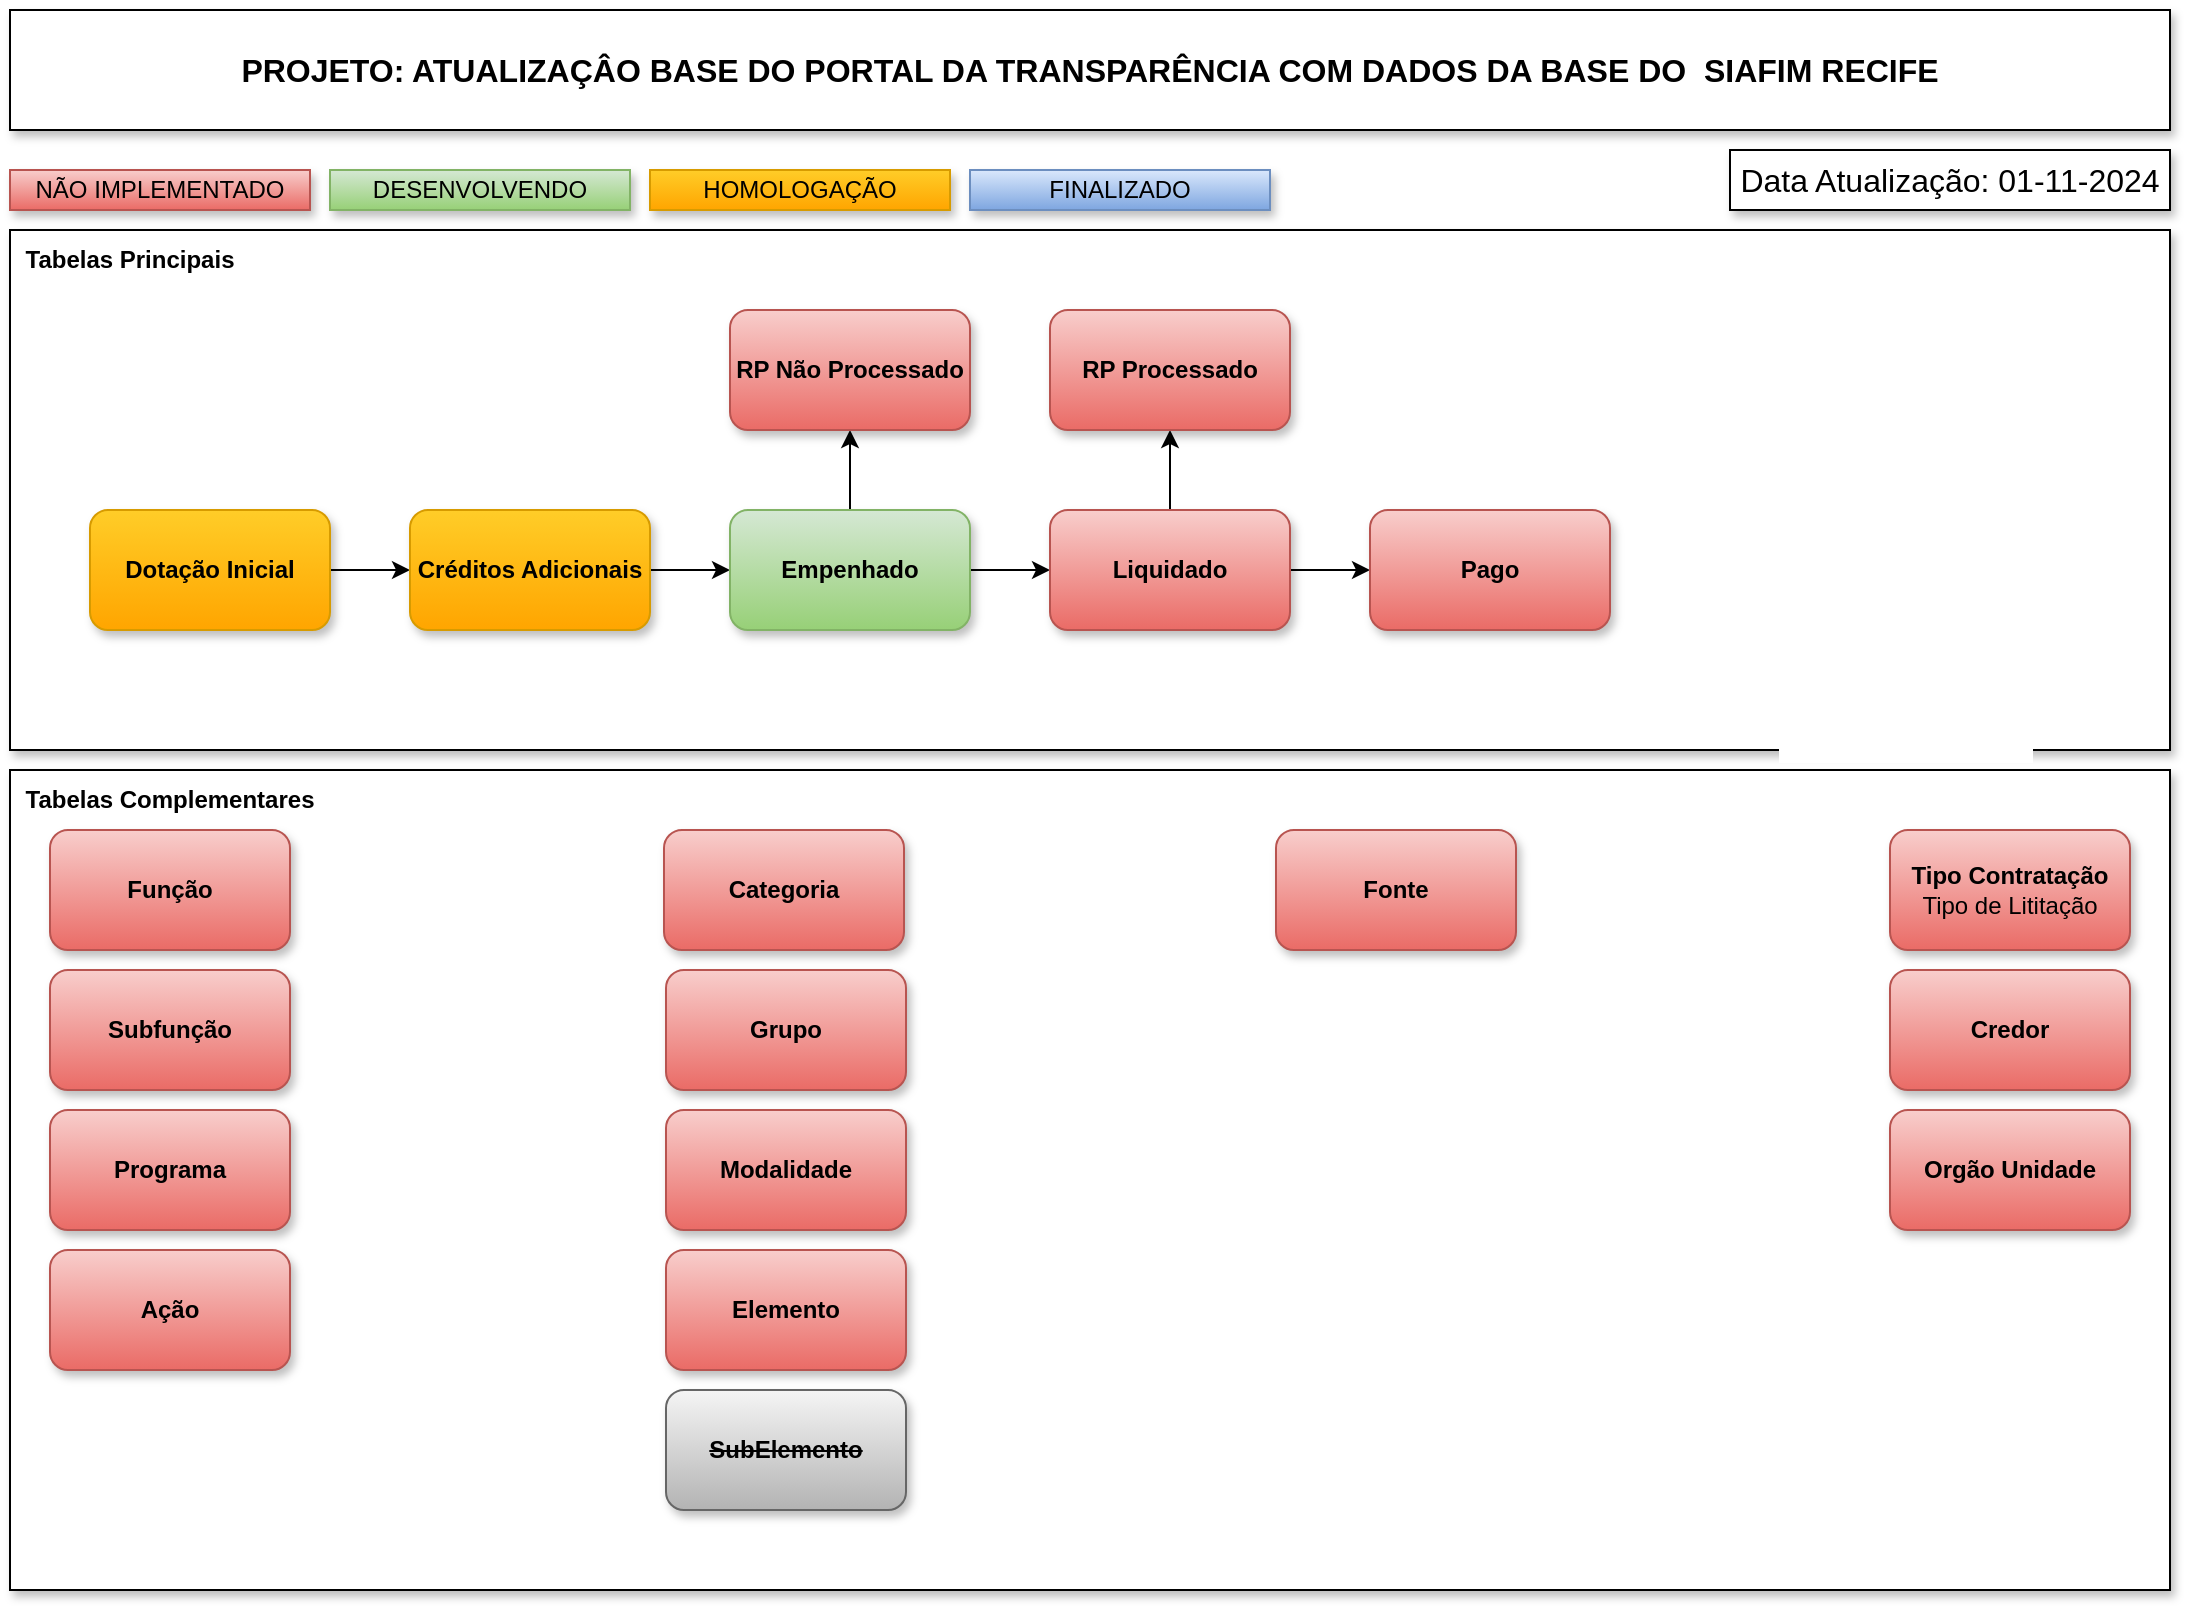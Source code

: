 <mxfile>
    <diagram id="Q42hH5BBxAh-hWKbNnfA" name="Page-1">
        <mxGraphModel dx="840" dy="693" grid="1" gridSize="10" guides="1" tooltips="1" connect="1" arrows="1" fold="1" page="1" pageScale="1" pageWidth="1169" pageHeight="827" math="0" shadow="0">
            <root>
                <mxCell id="0"/>
                <mxCell id="1" parent="0"/>
                <mxCell id="38" value="" style="group" vertex="1" connectable="0" parent="1">
                    <mxGeometry x="40" y="390" width="1080" height="410" as="geometry"/>
                </mxCell>
                <mxCell id="23" value="" style="rounded=0;whiteSpace=wrap;html=1;shadow=1;" vertex="1" parent="38">
                    <mxGeometry width="1080" height="410" as="geometry"/>
                </mxCell>
                <mxCell id="24" value="&lt;b&gt;Tabelas Complementares&lt;/b&gt;" style="text;html=1;strokeColor=none;fillColor=none;align=center;verticalAlign=middle;whiteSpace=wrap;rounded=0;shadow=1;" vertex="1" parent="38">
                    <mxGeometry width="160" height="30" as="geometry"/>
                </mxCell>
                <mxCell id="26" value="&lt;b&gt;Orgão Unidade&lt;/b&gt;" style="rounded=1;whiteSpace=wrap;html=1;shadow=1;fillColor=#f8cecc;gradientColor=#ea6b66;strokeColor=#b85450;" vertex="1" parent="38">
                    <mxGeometry x="940" y="170" width="120" height="60" as="geometry"/>
                </mxCell>
                <mxCell id="36" value="&lt;b&gt;Tipo Contratação&lt;/b&gt;&lt;br&gt;Tipo de Lititação" style="rounded=1;whiteSpace=wrap;html=1;shadow=1;fillColor=#f8cecc;gradientColor=#ea6b66;strokeColor=#b85450;" vertex="1" parent="38">
                    <mxGeometry x="940" y="30" width="120" height="60" as="geometry"/>
                </mxCell>
                <mxCell id="37" value="&lt;b&gt;Credor&lt;/b&gt;" style="rounded=1;whiteSpace=wrap;html=1;shadow=1;fillColor=#f8cecc;gradientColor=#ea6b66;strokeColor=#b85450;" vertex="1" parent="38">
                    <mxGeometry x="940" y="100" width="120" height="60" as="geometry"/>
                </mxCell>
                <mxCell id="25" value="&lt;b&gt;Grupo&lt;/b&gt;" style="rounded=1;whiteSpace=wrap;html=1;shadow=1;fillColor=#f8cecc;gradientColor=#ea6b66;strokeColor=#b85450;" vertex="1" parent="38">
                    <mxGeometry x="328" y="100" width="120" height="60" as="geometry"/>
                </mxCell>
                <mxCell id="32" value="&lt;b&gt;Modalidade&lt;/b&gt;" style="rounded=1;whiteSpace=wrap;html=1;shadow=1;fillColor=#f8cecc;gradientColor=#ea6b66;strokeColor=#b85450;" vertex="1" parent="38">
                    <mxGeometry x="328" y="170" width="120" height="60" as="geometry"/>
                </mxCell>
                <mxCell id="33" value="&lt;b&gt;Elemento&lt;/b&gt;" style="rounded=1;whiteSpace=wrap;html=1;shadow=1;fillColor=#f8cecc;gradientColor=#ea6b66;strokeColor=#b85450;" vertex="1" parent="38">
                    <mxGeometry x="328" y="240" width="120" height="60" as="geometry"/>
                </mxCell>
                <mxCell id="34" value="&lt;b&gt;&lt;strike&gt;SubElemento&lt;/strike&gt;&lt;/b&gt;" style="rounded=1;whiteSpace=wrap;html=1;shadow=1;fillColor=#f5f5f5;gradientColor=#b3b3b3;strokeColor=#666666;" vertex="1" parent="38">
                    <mxGeometry x="328" y="310" width="120" height="60" as="geometry"/>
                </mxCell>
                <mxCell id="21" value="" style="rounded=0;whiteSpace=wrap;html=1;shadow=1;" vertex="1" parent="1">
                    <mxGeometry x="40" y="120" width="1080" height="260" as="geometry"/>
                </mxCell>
                <mxCell id="13" style="edgeStyle=none;html=1;exitX=1;exitY=0.5;exitDx=0;exitDy=0;entryX=0;entryY=0.5;entryDx=0;entryDy=0;" edge="1" parent="1" source="2" target="3">
                    <mxGeometry relative="1" as="geometry"/>
                </mxCell>
                <mxCell id="2" value="&lt;b&gt;Dotação Inicial&lt;/b&gt;" style="rounded=1;whiteSpace=wrap;html=1;shadow=1;fillColor=#ffcd28;gradientColor=#ffa500;strokeColor=#d79b00;" vertex="1" parent="1">
                    <mxGeometry x="80" y="260" width="120" height="60" as="geometry"/>
                </mxCell>
                <mxCell id="14" style="edgeStyle=none;html=1;exitX=1;exitY=0.5;exitDx=0;exitDy=0;entryX=0;entryY=0.5;entryDx=0;entryDy=0;" edge="1" parent="1" source="3" target="8">
                    <mxGeometry relative="1" as="geometry"/>
                </mxCell>
                <mxCell id="3" value="&lt;b&gt;Créditos Adicionais&lt;/b&gt;" style="rounded=1;whiteSpace=wrap;html=1;shadow=1;fillColor=#ffcd28;gradientColor=#ffa500;strokeColor=#d79b00;" vertex="1" parent="1">
                    <mxGeometry x="240" y="260" width="120" height="60" as="geometry"/>
                </mxCell>
                <mxCell id="4" value="NÃO IMPLEMENTADO" style="rounded=0;whiteSpace=wrap;html=1;shadow=1;fillColor=#f8cecc;gradientColor=#ea6b66;strokeColor=#b85450;" vertex="1" parent="1">
                    <mxGeometry x="40" y="90" width="150" height="20" as="geometry"/>
                </mxCell>
                <mxCell id="5" value="DESENVOLVENDO" style="rounded=0;whiteSpace=wrap;html=1;shadow=1;fillColor=#d5e8d4;gradientColor=#97d077;strokeColor=#82b366;" vertex="1" parent="1">
                    <mxGeometry x="200" y="90" width="150" height="20" as="geometry"/>
                </mxCell>
                <mxCell id="6" value="HOMOLOGAÇÃO" style="rounded=0;whiteSpace=wrap;html=1;shadow=1;fillColor=#ffcd28;gradientColor=#ffa500;strokeColor=#d79b00;" vertex="1" parent="1">
                    <mxGeometry x="360" y="90" width="150" height="20" as="geometry"/>
                </mxCell>
                <mxCell id="7" value="FINALIZADO" style="rounded=0;whiteSpace=wrap;html=1;shadow=1;fillColor=#dae8fc;gradientColor=#7ea6e0;strokeColor=#6c8ebf;" vertex="1" parent="1">
                    <mxGeometry x="520" y="90" width="150" height="20" as="geometry"/>
                </mxCell>
                <mxCell id="15" style="edgeStyle=none;html=1;exitX=1;exitY=0.5;exitDx=0;exitDy=0;entryX=0;entryY=0.5;entryDx=0;entryDy=0;" edge="1" parent="1" source="8" target="9">
                    <mxGeometry relative="1" as="geometry"/>
                </mxCell>
                <mxCell id="19" style="edgeStyle=none;html=1;exitX=0.5;exitY=0;exitDx=0;exitDy=0;entryX=0.5;entryY=1;entryDx=0;entryDy=0;" edge="1" parent="1" source="8" target="11">
                    <mxGeometry relative="1" as="geometry"/>
                </mxCell>
                <mxCell id="8" value="&lt;b&gt;Empenhado&lt;/b&gt;" style="rounded=1;whiteSpace=wrap;html=1;shadow=1;fillColor=#d5e8d4;gradientColor=#97d077;strokeColor=#82b366;" vertex="1" parent="1">
                    <mxGeometry x="400" y="260" width="120" height="60" as="geometry"/>
                </mxCell>
                <mxCell id="16" style="edgeStyle=none;html=1;exitX=1;exitY=0.5;exitDx=0;exitDy=0;entryX=0;entryY=0.5;entryDx=0;entryDy=0;" edge="1" parent="1" source="9" target="10">
                    <mxGeometry relative="1" as="geometry"/>
                </mxCell>
                <mxCell id="20" style="edgeStyle=none;html=1;exitX=0.5;exitY=0;exitDx=0;exitDy=0;entryX=0.5;entryY=1;entryDx=0;entryDy=0;" edge="1" parent="1" source="9" target="12">
                    <mxGeometry relative="1" as="geometry"/>
                </mxCell>
                <mxCell id="9" value="&lt;b&gt;Liquidado&lt;/b&gt;" style="rounded=1;whiteSpace=wrap;html=1;shadow=1;fillColor=#f8cecc;gradientColor=#ea6b66;strokeColor=#b85450;" vertex="1" parent="1">
                    <mxGeometry x="560" y="260" width="120" height="60" as="geometry"/>
                </mxCell>
                <mxCell id="10" value="&lt;b&gt;Pago&lt;/b&gt;" style="rounded=1;whiteSpace=wrap;html=1;shadow=1;fillColor=#f8cecc;gradientColor=#ea6b66;strokeColor=#b85450;" vertex="1" parent="1">
                    <mxGeometry x="720" y="260" width="120" height="60" as="geometry"/>
                </mxCell>
                <mxCell id="11" value="&lt;b&gt;RP Não Processado&lt;/b&gt;" style="rounded=1;whiteSpace=wrap;html=1;shadow=1;fillColor=#f8cecc;gradientColor=#ea6b66;strokeColor=#b85450;" vertex="1" parent="1">
                    <mxGeometry x="400" y="160" width="120" height="60" as="geometry"/>
                </mxCell>
                <mxCell id="12" value="&lt;b&gt;RP Processado&lt;/b&gt;" style="rounded=1;whiteSpace=wrap;html=1;shadow=1;fillColor=#f8cecc;gradientColor=#ea6b66;strokeColor=#b85450;" vertex="1" parent="1">
                    <mxGeometry x="560" y="160" width="120" height="60" as="geometry"/>
                </mxCell>
                <mxCell id="22" value="&lt;b&gt;Tabelas Principais&lt;/b&gt;" style="text;html=1;strokeColor=none;fillColor=none;align=center;verticalAlign=middle;whiteSpace=wrap;rounded=0;shadow=1;" vertex="1" parent="1">
                    <mxGeometry x="40" y="120" width="120" height="30" as="geometry"/>
                </mxCell>
                <mxCell id="27" value="&lt;b&gt;Função&lt;/b&gt;" style="rounded=1;whiteSpace=wrap;html=1;shadow=1;fillColor=#f8cecc;gradientColor=#ea6b66;strokeColor=#b85450;" vertex="1" parent="1">
                    <mxGeometry x="60" y="420" width="120" height="60" as="geometry"/>
                </mxCell>
                <mxCell id="28" value="&lt;b&gt;Subfunção&lt;/b&gt;" style="rounded=1;whiteSpace=wrap;html=1;shadow=1;fillColor=#f8cecc;gradientColor=#ea6b66;strokeColor=#b85450;" vertex="1" parent="1">
                    <mxGeometry x="60" y="490" width="120" height="60" as="geometry"/>
                </mxCell>
                <mxCell id="29" value="&lt;b&gt;Programa&lt;/b&gt;" style="rounded=1;whiteSpace=wrap;html=1;shadow=1;fillColor=#f8cecc;gradientColor=#ea6b66;strokeColor=#b85450;" vertex="1" parent="1">
                    <mxGeometry x="60" y="560" width="120" height="60" as="geometry"/>
                </mxCell>
                <mxCell id="30" value="&lt;b&gt;Ação&lt;/b&gt;" style="rounded=1;whiteSpace=wrap;html=1;shadow=1;fillColor=#f8cecc;gradientColor=#ea6b66;strokeColor=#b85450;" vertex="1" parent="1">
                    <mxGeometry x="60" y="630" width="120" height="60" as="geometry"/>
                </mxCell>
                <mxCell id="31" value="&lt;b&gt;Categoria&lt;/b&gt;" style="rounded=1;whiteSpace=wrap;html=1;shadow=1;fillColor=#f8cecc;gradientColor=#ea6b66;strokeColor=#b85450;" vertex="1" parent="1">
                    <mxGeometry x="367" y="420" width="120" height="60" as="geometry"/>
                </mxCell>
                <mxCell id="35" value="&lt;b&gt;Fonte&lt;/b&gt;" style="rounded=1;whiteSpace=wrap;html=1;shadow=1;fillColor=#f8cecc;gradientColor=#ea6b66;strokeColor=#b85450;" vertex="1" parent="1">
                    <mxGeometry x="673" y="420" width="120" height="60" as="geometry"/>
                </mxCell>
                <mxCell id="39" value="&lt;b&gt;&lt;font style=&quot;font-size: 16px;&quot;&gt;PROJETO: ATUALIZAÇÂO BASE DO PORTAL DA TRANSPARÊNCIA COM DADOS DA BASE DO&amp;nbsp; SIAFIM RECIFE&lt;/font&gt;&lt;/b&gt;" style="rounded=0;whiteSpace=wrap;html=1;shadow=1;" vertex="1" parent="1">
                    <mxGeometry x="40" y="10" width="1080" height="60" as="geometry"/>
                </mxCell>
                <mxCell id="41" value="Data Atualização: 01-11-2024" style="rounded=0;whiteSpace=wrap;html=1;shadow=1;fontSize=16;fillColor=default;" vertex="1" parent="1">
                    <mxGeometry x="900" y="80" width="220" height="30" as="geometry"/>
                </mxCell>
            </root>
        </mxGraphModel>
    </diagram>
</mxfile>